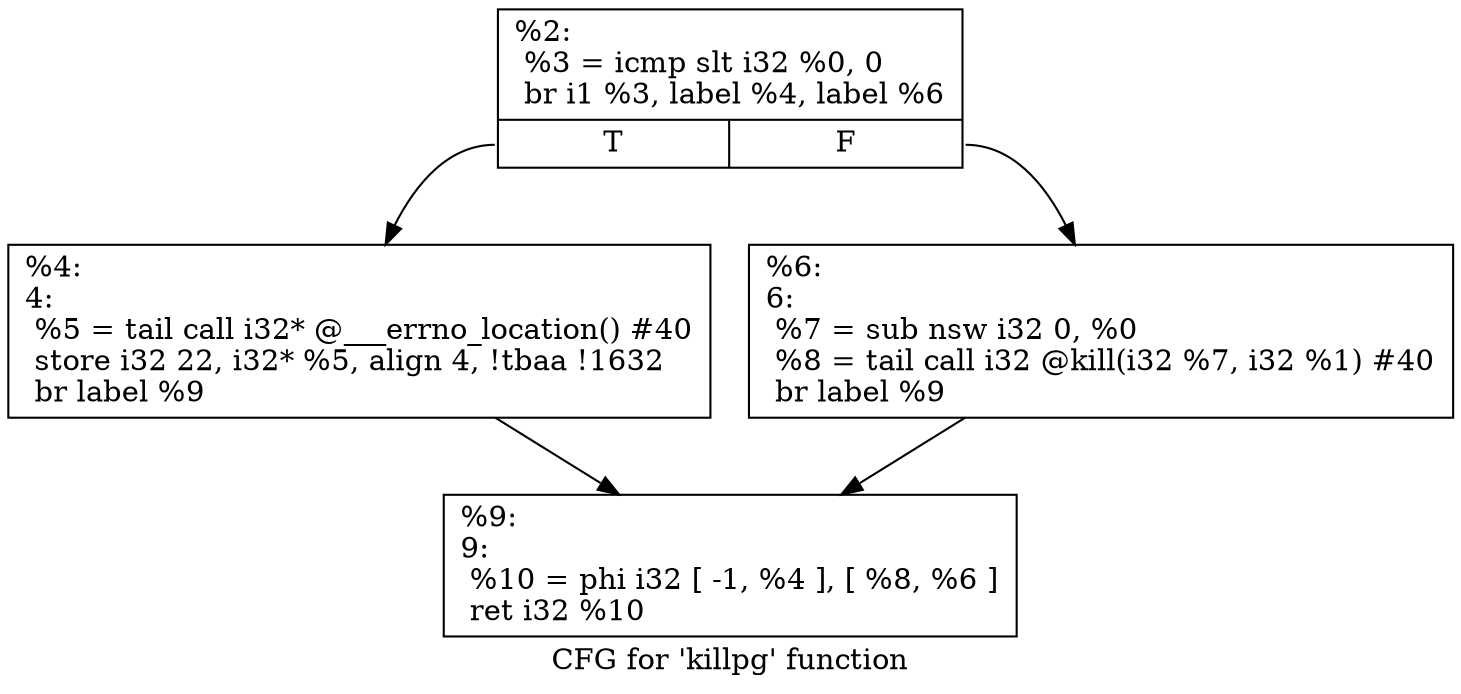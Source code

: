 digraph "CFG for 'killpg' function" {
	label="CFG for 'killpg' function";

	Node0x1daeee0 [shape=record,label="{%2:\l  %3 = icmp slt i32 %0, 0\l  br i1 %3, label %4, label %6\l|{<s0>T|<s1>F}}"];
	Node0x1daeee0:s0 -> Node0x1daef30;
	Node0x1daeee0:s1 -> Node0x1daef80;
	Node0x1daef30 [shape=record,label="{%4:\l4:                                                \l  %5 = tail call i32* @___errno_location() #40\l  store i32 22, i32* %5, align 4, !tbaa !1632\l  br label %9\l}"];
	Node0x1daef30 -> Node0x1daefd0;
	Node0x1daef80 [shape=record,label="{%6:\l6:                                                \l  %7 = sub nsw i32 0, %0\l  %8 = tail call i32 @kill(i32 %7, i32 %1) #40\l  br label %9\l}"];
	Node0x1daef80 -> Node0x1daefd0;
	Node0x1daefd0 [shape=record,label="{%9:\l9:                                                \l  %10 = phi i32 [ -1, %4 ], [ %8, %6 ]\l  ret i32 %10\l}"];
}
